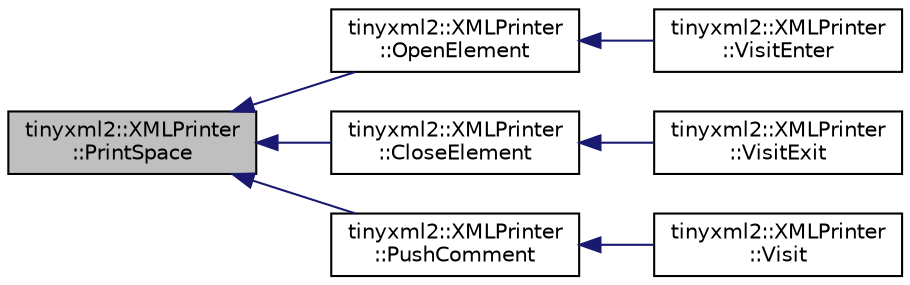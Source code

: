 digraph "tinyxml2::XMLPrinter::PrintSpace"
{
  edge [fontname="Helvetica",fontsize="10",labelfontname="Helvetica",labelfontsize="10"];
  node [fontname="Helvetica",fontsize="10",shape=record];
  rankdir="LR";
  Node13 [label="tinyxml2::XMLPrinter\l::PrintSpace",height=0.2,width=0.4,color="black", fillcolor="grey75", style="filled", fontcolor="black"];
  Node13 -> Node14 [dir="back",color="midnightblue",fontsize="10",style="solid",fontname="Helvetica"];
  Node14 [label="tinyxml2::XMLPrinter\l::OpenElement",height=0.2,width=0.4,color="black", fillcolor="white", style="filled",URL="$classtinyxml2_1_1_x_m_l_printer.html#a20fb06c83bd13e5140d7dd13af06c010"];
  Node14 -> Node15 [dir="back",color="midnightblue",fontsize="10",style="solid",fontname="Helvetica"];
  Node15 [label="tinyxml2::XMLPrinter\l::VisitEnter",height=0.2,width=0.4,color="black", fillcolor="white", style="filled",URL="$classtinyxml2_1_1_x_m_l_printer.html#a169b2509d8eabb70811b2bb8cfd1f5d1",tooltip="Visit an element. "];
  Node13 -> Node16 [dir="back",color="midnightblue",fontsize="10",style="solid",fontname="Helvetica"];
  Node16 [label="tinyxml2::XMLPrinter\l::CloseElement",height=0.2,width=0.4,color="black", fillcolor="white", style="filled",URL="$classtinyxml2_1_1_x_m_l_printer.html#af1fb439e5d800999646f333fa2f0699a",tooltip="If streaming, close the Element. "];
  Node16 -> Node17 [dir="back",color="midnightblue",fontsize="10",style="solid",fontname="Helvetica"];
  Node17 [label="tinyxml2::XMLPrinter\l::VisitExit",height=0.2,width=0.4,color="black", fillcolor="white", style="filled",URL="$classtinyxml2_1_1_x_m_l_printer.html#a2edd48405971a88951c71c9df86a2f50",tooltip="Visit an element. "];
  Node13 -> Node18 [dir="back",color="midnightblue",fontsize="10",style="solid",fontname="Helvetica"];
  Node18 [label="tinyxml2::XMLPrinter\l::PushComment",height=0.2,width=0.4,color="black", fillcolor="white", style="filled",URL="$classtinyxml2_1_1_x_m_l_printer.html#afc8416814219591c2fd5656e0c233140",tooltip="Add a comment "];
  Node18 -> Node19 [dir="back",color="midnightblue",fontsize="10",style="solid",fontname="Helvetica"];
  Node19 [label="tinyxml2::XMLPrinter\l::Visit",height=0.2,width=0.4,color="black", fillcolor="white", style="filled",URL="$classtinyxml2_1_1_x_m_l_printer.html#aa294c5c01af0ebb9114902456e4cb53c",tooltip="Visit a comment node. "];
}
